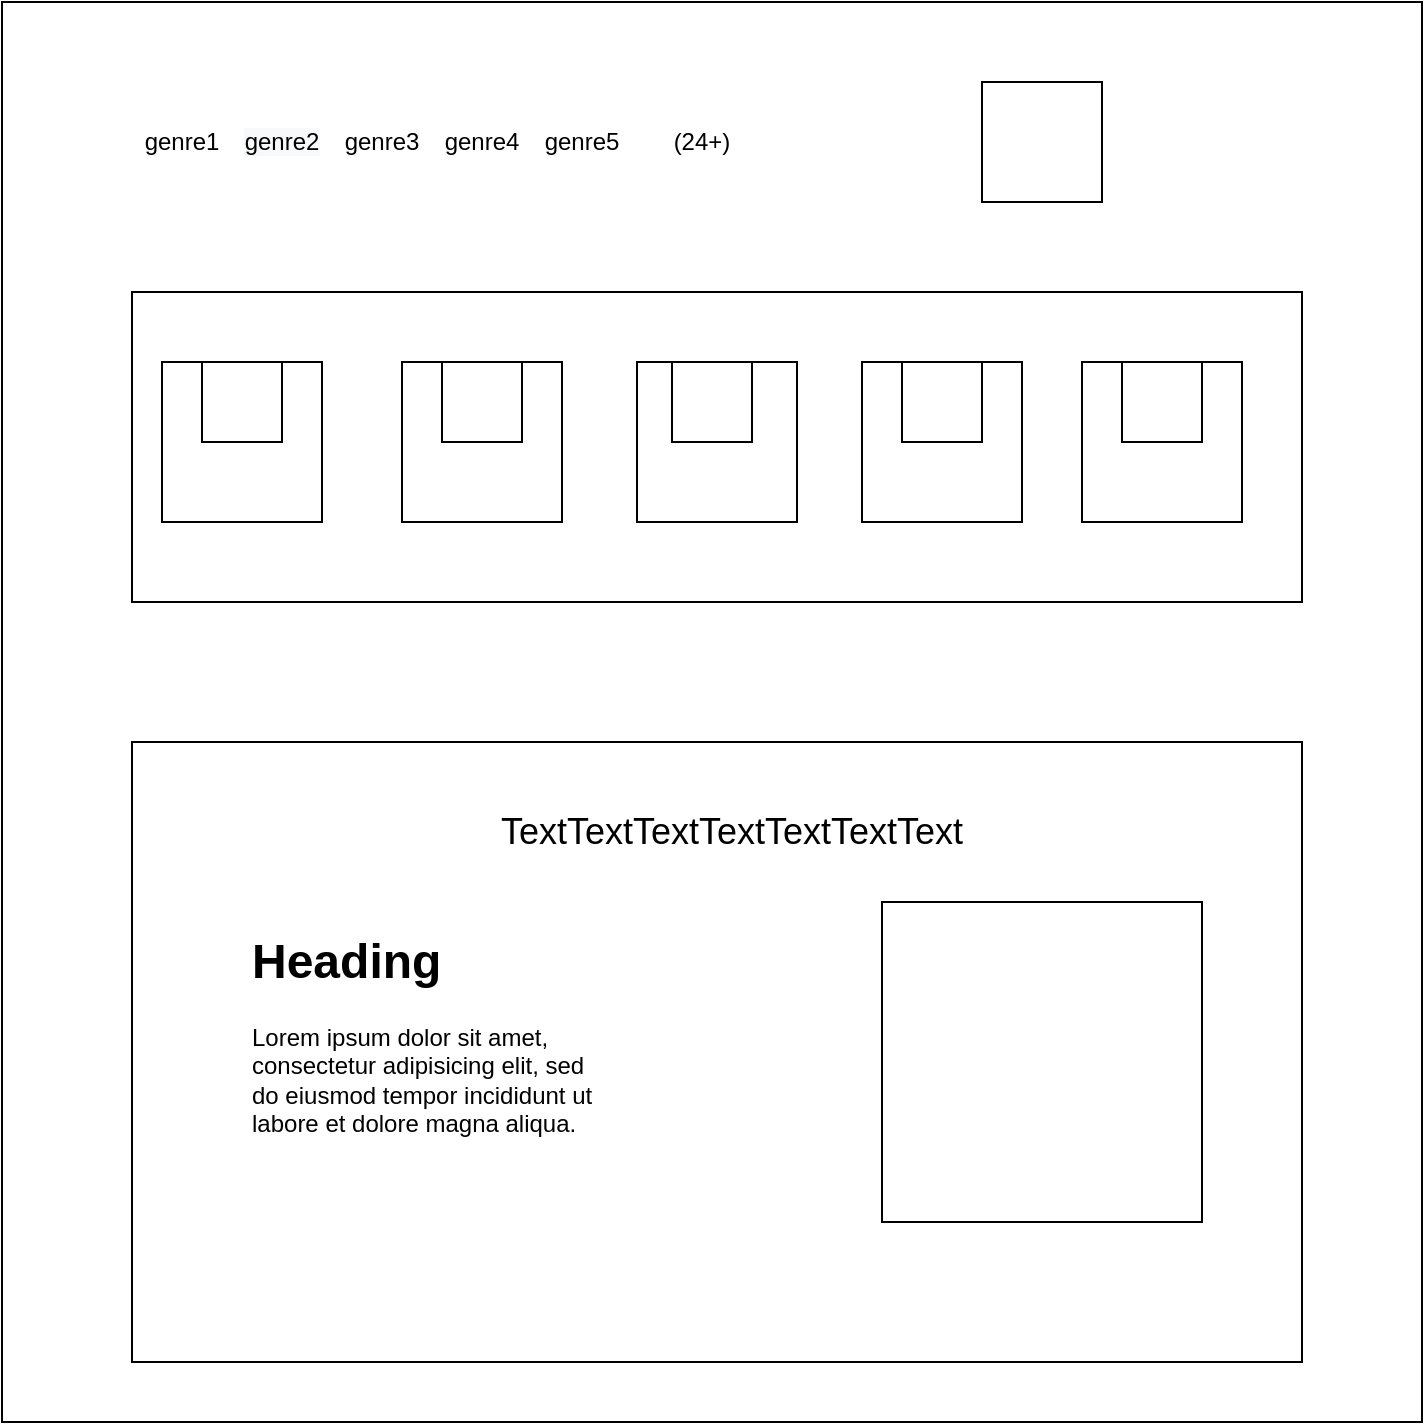 <mxfile version="19.0.3" type="github">
  <diagram id="IyuzRh-bq4wLjny1QPLT" name="Page-1">
    <mxGraphModel dx="1234" dy="760" grid="1" gridSize="10" guides="1" tooltips="1" connect="1" arrows="1" fold="1" page="1" pageScale="1" pageWidth="827" pageHeight="1169" math="0" shadow="0">
      <root>
        <mxCell id="0" />
        <mxCell id="1" parent="0" />
        <mxCell id="Fvs6XjRNey9g919BWsW9-2" value="" style="rounded=0;whiteSpace=wrap;html=1;" vertex="1" parent="1">
          <mxGeometry x="80" y="60" width="390" height="60" as="geometry" />
        </mxCell>
        <mxCell id="Fvs6XjRNey9g919BWsW9-1" value="" style="whiteSpace=wrap;html=1;aspect=fixed;" vertex="1" parent="1">
          <mxGeometry x="10" y="20" width="710" height="710" as="geometry" />
        </mxCell>
        <mxCell id="Fvs6XjRNey9g919BWsW9-3" value="&lt;span style=&quot;color: rgb(0, 0, 0); font-family: Helvetica; font-size: 12px; font-style: normal; font-variant-ligatures: normal; font-variant-caps: normal; font-weight: 400; letter-spacing: normal; orphans: 2; text-align: center; text-indent: 0px; text-transform: none; widows: 2; word-spacing: 0px; -webkit-text-stroke-width: 0px; background-color: rgb(248, 249, 250); text-decoration-thickness: initial; text-decoration-style: initial; text-decoration-color: initial; float: none; display: inline !important;&quot;&gt;genre2&lt;/span&gt;" style="text;html=1;strokeColor=none;fillColor=none;align=center;verticalAlign=middle;whiteSpace=wrap;rounded=0;" vertex="1" parent="1">
          <mxGeometry x="120" y="75" width="60" height="30" as="geometry" />
        </mxCell>
        <mxCell id="Fvs6XjRNey9g919BWsW9-4" value="genre1" style="text;html=1;strokeColor=none;fillColor=none;align=center;verticalAlign=middle;whiteSpace=wrap;rounded=0;" vertex="1" parent="1">
          <mxGeometry x="70" y="75" width="60" height="30" as="geometry" />
        </mxCell>
        <mxCell id="Fvs6XjRNey9g919BWsW9-5" value="genre4" style="text;html=1;strokeColor=none;fillColor=none;align=center;verticalAlign=middle;whiteSpace=wrap;rounded=0;" vertex="1" parent="1">
          <mxGeometry x="220" y="75" width="60" height="30" as="geometry" />
        </mxCell>
        <mxCell id="Fvs6XjRNey9g919BWsW9-7" value="genre3" style="text;html=1;strokeColor=none;fillColor=none;align=center;verticalAlign=middle;whiteSpace=wrap;rounded=0;" vertex="1" parent="1">
          <mxGeometry x="170" y="75" width="60" height="30" as="geometry" />
        </mxCell>
        <mxCell id="Fvs6XjRNey9g919BWsW9-8" value="(24+)" style="text;html=1;strokeColor=none;fillColor=none;align=center;verticalAlign=middle;whiteSpace=wrap;rounded=0;" vertex="1" parent="1">
          <mxGeometry x="330" y="75" width="60" height="30" as="geometry" />
        </mxCell>
        <mxCell id="Fvs6XjRNey9g919BWsW9-22" value="" style="whiteSpace=wrap;html=1;aspect=fixed;" vertex="1" parent="1">
          <mxGeometry x="500" y="60" width="60" height="60" as="geometry" />
        </mxCell>
        <mxCell id="Fvs6XjRNey9g919BWsW9-23" value="" style="whiteSpace=wrap;html=1;" vertex="1" parent="1">
          <mxGeometry x="75" y="165" width="585" height="155" as="geometry" />
        </mxCell>
        <mxCell id="Fvs6XjRNey9g919BWsW9-9" value="" style="whiteSpace=wrap;html=1;aspect=fixed;" vertex="1" parent="1">
          <mxGeometry x="90" y="200" width="80" height="80" as="geometry" />
        </mxCell>
        <mxCell id="Fvs6XjRNey9g919BWsW9-10" value="" style="whiteSpace=wrap;html=1;aspect=fixed;" vertex="1" parent="1">
          <mxGeometry x="210" y="200" width="80" height="80" as="geometry" />
        </mxCell>
        <mxCell id="Fvs6XjRNey9g919BWsW9-11" value="" style="whiteSpace=wrap;html=1;aspect=fixed;" vertex="1" parent="1">
          <mxGeometry x="440" y="200" width="80" height="80" as="geometry" />
        </mxCell>
        <mxCell id="Fvs6XjRNey9g919BWsW9-12" value="" style="whiteSpace=wrap;html=1;aspect=fixed;" vertex="1" parent="1">
          <mxGeometry x="327.5" y="200" width="80" height="80" as="geometry" />
        </mxCell>
        <mxCell id="Fvs6XjRNey9g919BWsW9-15" value="" style="whiteSpace=wrap;html=1;aspect=fixed;" vertex="1" parent="1">
          <mxGeometry x="110" y="200" width="40" height="40" as="geometry" />
        </mxCell>
        <mxCell id="Fvs6XjRNey9g919BWsW9-16" value="" style="whiteSpace=wrap;html=1;aspect=fixed;" vertex="1" parent="1">
          <mxGeometry x="230" y="200" width="40" height="40" as="geometry" />
        </mxCell>
        <mxCell id="Fvs6XjRNey9g919BWsW9-17" value="" style="whiteSpace=wrap;html=1;aspect=fixed;" vertex="1" parent="1">
          <mxGeometry x="345" y="200" width="40" height="40" as="geometry" />
        </mxCell>
        <mxCell id="Fvs6XjRNey9g919BWsW9-18" value="" style="whiteSpace=wrap;html=1;aspect=fixed;" vertex="1" parent="1">
          <mxGeometry x="460" y="200" width="40" height="40" as="geometry" />
        </mxCell>
        <mxCell id="Fvs6XjRNey9g919BWsW9-28" value="" style="whiteSpace=wrap;html=1;aspect=fixed;" vertex="1" parent="1">
          <mxGeometry x="550" y="200" width="80" height="80" as="geometry" />
        </mxCell>
        <mxCell id="Fvs6XjRNey9g919BWsW9-29" value="" style="whiteSpace=wrap;html=1;aspect=fixed;" vertex="1" parent="1">
          <mxGeometry x="570" y="200" width="40" height="40" as="geometry" />
        </mxCell>
        <mxCell id="Fvs6XjRNey9g919BWsW9-30" value="genre5" style="text;html=1;strokeColor=none;fillColor=none;align=center;verticalAlign=middle;whiteSpace=wrap;rounded=0;" vertex="1" parent="1">
          <mxGeometry x="270" y="75" width="60" height="30" as="geometry" />
        </mxCell>
        <mxCell id="Fvs6XjRNey9g919BWsW9-31" value="" style="whiteSpace=wrap;html=1;" vertex="1" parent="1">
          <mxGeometry x="75" y="390" width="585" height="310" as="geometry" />
        </mxCell>
        <mxCell id="Fvs6XjRNey9g919BWsW9-27" value="" style="whiteSpace=wrap;html=1;aspect=fixed;" vertex="1" parent="1">
          <mxGeometry x="450" y="470" width="160" height="160" as="geometry" />
        </mxCell>
        <mxCell id="Fvs6XjRNey9g919BWsW9-32" value="&lt;h1&gt;Heading&lt;/h1&gt;&lt;p&gt;Lorem ipsum dolor sit amet, consectetur adipisicing elit, sed do eiusmod tempor incididunt ut labore et dolore magna aliqua.&lt;/p&gt;" style="text;html=1;strokeColor=none;fillColor=none;spacing=5;spacingTop=-20;whiteSpace=wrap;overflow=hidden;rounded=0;" vertex="1" parent="1">
          <mxGeometry x="130" y="480" width="190" height="120" as="geometry" />
        </mxCell>
        <mxCell id="Fvs6XjRNey9g919BWsW9-33" value="TextTextTextTextTextTextText" style="text;html=1;strokeColor=none;fillColor=none;align=center;verticalAlign=middle;whiteSpace=wrap;rounded=0;fontSize=18;" vertex="1" parent="1">
          <mxGeometry x="130" y="420" width="490" height="30" as="geometry" />
        </mxCell>
        <mxCell id="Fvs6XjRNey9g919BWsW9-35" value="" style="shape=image;html=1;verticalAlign=top;verticalLabelPosition=bottom;labelBackgroundColor=#ffffff;imageAspect=0;aspect=fixed;image=https://cdn0.iconfinder.com/data/icons/evericons-24px-vol-2/24/player-play-pause-128.png" vertex="1" parent="1">
          <mxGeometry x="130" y="660" width="30" height="30" as="geometry" />
        </mxCell>
        <mxCell id="Fvs6XjRNey9g919BWsW9-36" value="" style="shape=image;html=1;verticalAlign=top;verticalLabelPosition=bottom;labelBackgroundColor=#ffffff;imageAspect=0;aspect=fixed;image=https://cdn0.iconfinder.com/data/icons/evericons-24px-vol-2/24/player-skip-back-128.png" vertex="1" parent="1">
          <mxGeometry x="90" y="660" width="28" height="28" as="geometry" />
        </mxCell>
        <mxCell id="Fvs6XjRNey9g919BWsW9-37" value="" style="shape=image;html=1;verticalAlign=top;verticalLabelPosition=bottom;labelBackgroundColor=#ffffff;imageAspect=0;aspect=fixed;image=https://cdn0.iconfinder.com/data/icons/evericons-24px-vol-2/24/player-skip-forward-128.png" vertex="1" parent="1">
          <mxGeometry x="170" y="658.5" width="33" height="33" as="geometry" />
        </mxCell>
        <mxCell id="Fvs6XjRNey9g919BWsW9-38" value="" style="shape=image;html=1;verticalAlign=top;verticalLabelPosition=bottom;labelBackgroundColor=#ffffff;imageAspect=0;aspect=fixed;image=https://cdn0.iconfinder.com/data/icons/social-media-entertainment-line/32/Apple_Music-128.png" vertex="1" parent="1">
          <mxGeometry x="531" y="566" width="38" height="38" as="geometry" />
        </mxCell>
      </root>
    </mxGraphModel>
  </diagram>
</mxfile>
